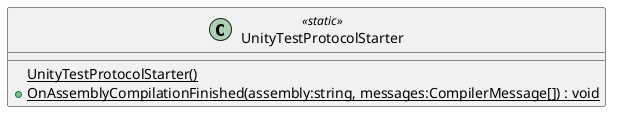 @startuml
class UnityTestProtocolStarter <<static>> {
    {static} UnityTestProtocolStarter()
    + {static} OnAssemblyCompilationFinished(assembly:string, messages:CompilerMessage[]) : void
}
@enduml
